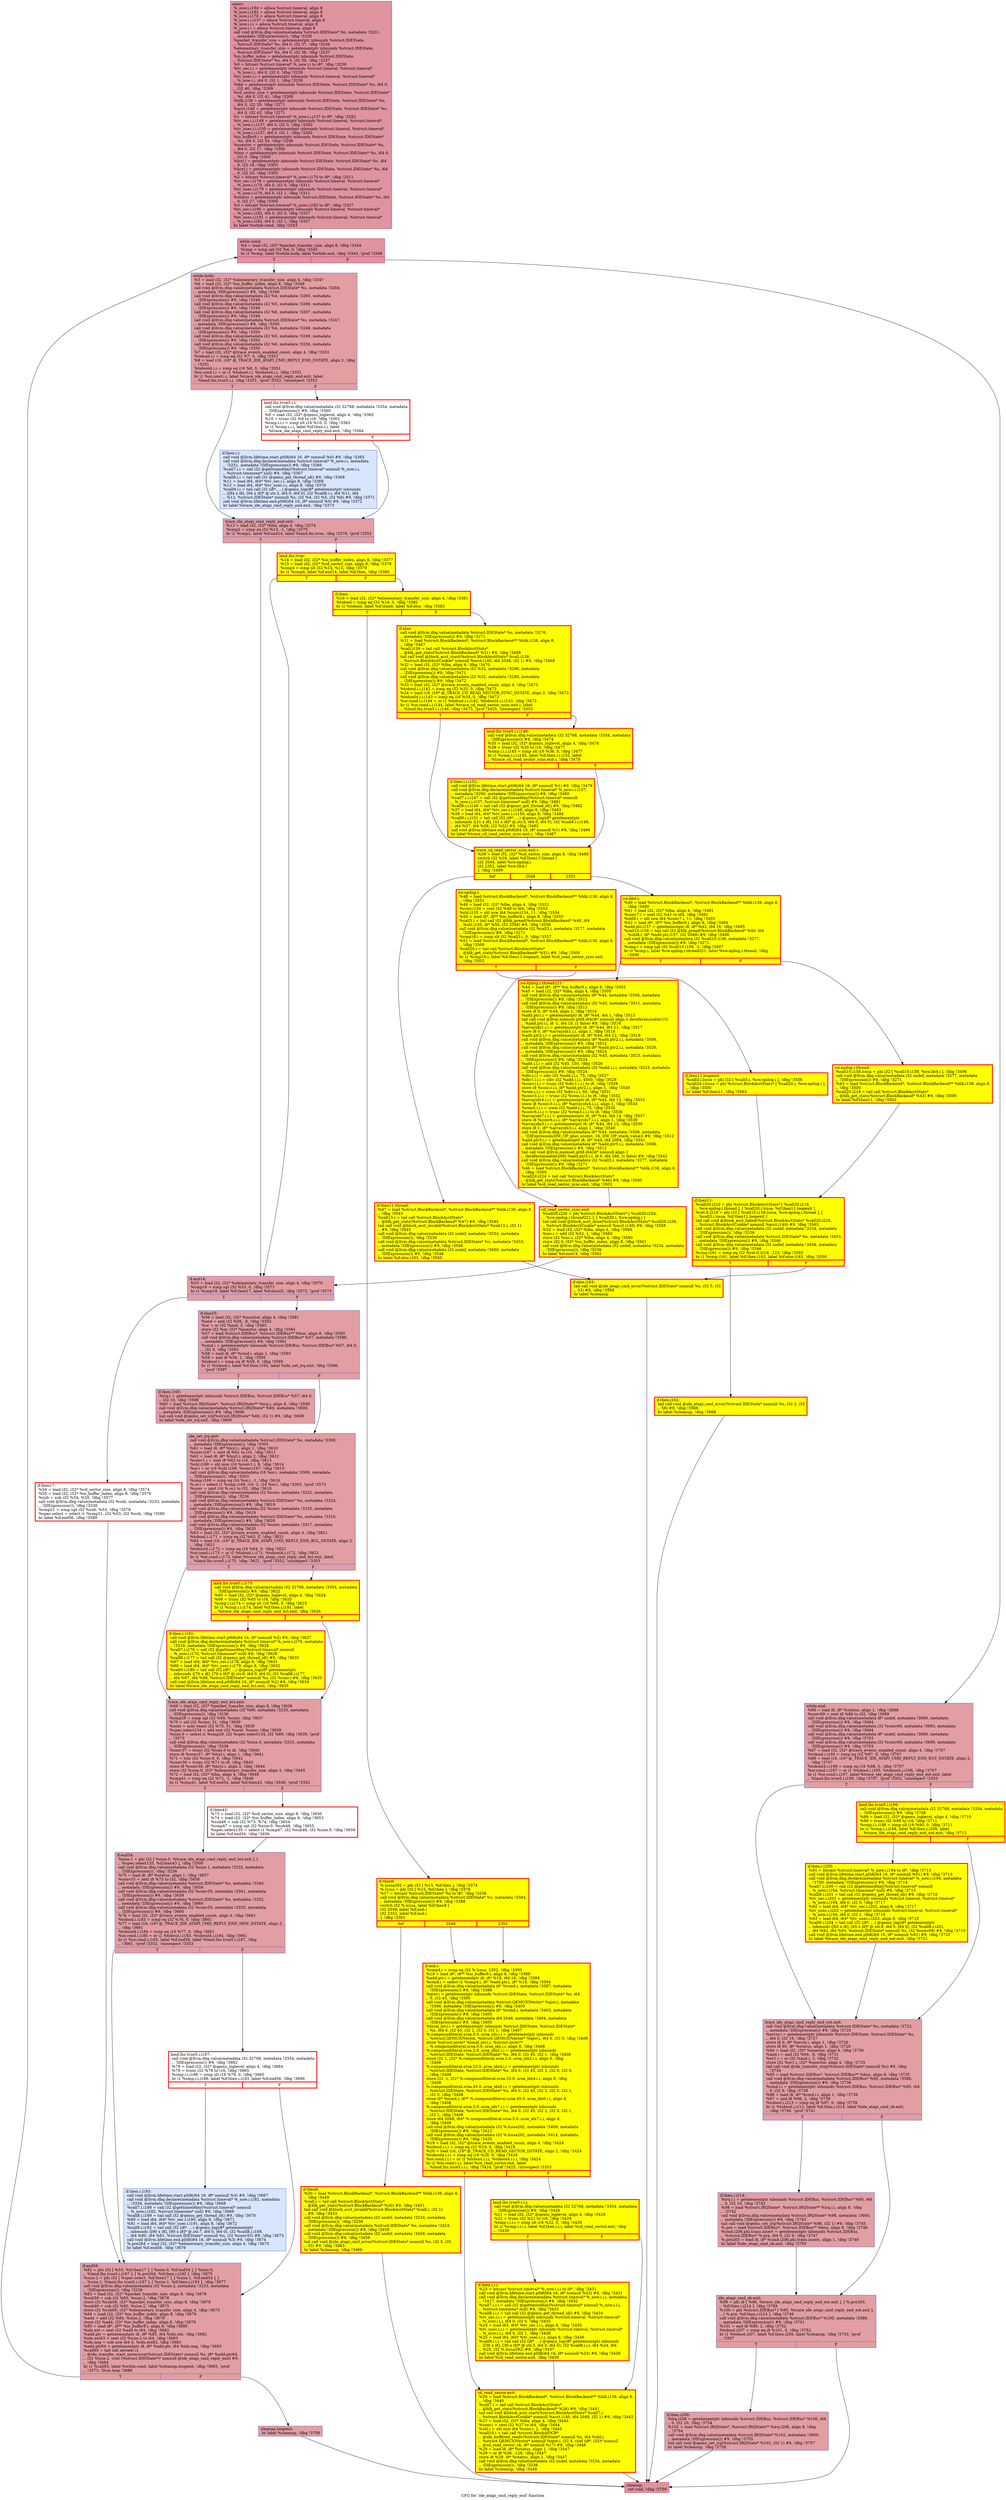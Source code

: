 digraph "CFG for 'ide_atapi_cmd_reply_end' function" {
	label="CFG for 'ide_atapi_cmd_reply_end' function";

	Node0x5591ecb95160 [shape=record,color="#b70d28ff", style=filled, fillcolor="#b70d2870",label="{entry:\l  %_now.i.i194 = alloca %struct.timeval, align 8\l  %_now.i.i182 = alloca %struct.timeval, align 8\l  %_now.i.i170 = alloca %struct.timeval, align 8\l  %_now.i.i.i137 = alloca %struct.timeval, align 8\l  %_now.i.i.i = alloca %struct.timeval, align 8\l  %_now.i.i = alloca %struct.timeval, align 8\l  call void @llvm.dbg.value(metadata %struct.IDEState* %s, metadata !3231,\l... metadata !DIExpression()), !dbg !3236\l  %packet_transfer_size = getelementptr inbounds %struct.IDEState,\l... %struct.IDEState* %s, i64 0, i32 37, !dbg !3236\l  %elementary_transfer_size = getelementptr inbounds %struct.IDEState,\l... %struct.IDEState* %s, i64 0, i32 38, !dbg !3237\l  %io_buffer_index = getelementptr inbounds %struct.IDEState,\l... %struct.IDEState* %s, i64 0, i32 39, !dbg !3237\l  %0 = bitcast %struct.timeval* %_now.i.i to i8*, !dbg !3239\l  %tv_sec.i.i = getelementptr inbounds %struct.timeval, %struct.timeval*\l... %_now.i.i, i64 0, i32 0, !dbg !3239\l  %tv_usec.i.i = getelementptr inbounds %struct.timeval, %struct.timeval*\l... %_now.i.i, i64 0, i32 1, !dbg !3239\l  %lba = getelementptr inbounds %struct.IDEState, %struct.IDEState* %s, i64 0,\l... i32 40, !dbg !3269\l  %cd_sector_size = getelementptr inbounds %struct.IDEState, %struct.IDEState*\l... %s, i64 0, i32 41, !dbg !3269\l  %blk.i138 = getelementptr inbounds %struct.IDEState, %struct.IDEState* %s,\l... i64 0, i32 29, !dbg !3271\l  %acct.i140 = getelementptr inbounds %struct.IDEState, %struct.IDEState* %s,\l... i64 0, i32 43, !dbg !3271\l  %1 = bitcast %struct.timeval* %_now.i.i.i137 to i8*, !dbg !3282\l  %tv_sec.i.i.i149 = getelementptr inbounds %struct.timeval, %struct.timeval*\l... %_now.i.i.i137, i64 0, i32 0, !dbg !3282\l  %tv_usec.i.i.i150 = getelementptr inbounds %struct.timeval, %struct.timeval*\l... %_now.i.i.i137, i64 0, i32 1, !dbg !3282\l  %io_buffer9.i = getelementptr inbounds %struct.IDEState, %struct.IDEState*\l... %s, i64 0, i32 54, !dbg !3298\l  %nsector = getelementptr inbounds %struct.IDEState, %struct.IDEState* %s,\l... i64 0, i32 17, !dbg !3300\l  %bus = getelementptr inbounds %struct.IDEState, %struct.IDEState* %s, i64 0,\l... i32 0, !dbg !3300\l  %lcyl.i = getelementptr inbounds %struct.IDEState, %struct.IDEState* %s, i64\l... 0, i32 19, !dbg !3303\l  %hcyl.i = getelementptr inbounds %struct.IDEState, %struct.IDEState* %s, i64\l... 0, i32 20, !dbg !3303\l  %2 = bitcast %struct.timeval* %_now.i.i170 to i8*, !dbg !3311\l  %tv_sec.i.i178 = getelementptr inbounds %struct.timeval, %struct.timeval*\l... %_now.i.i170, i64 0, i32 0, !dbg !3311\l  %tv_usec.i.i179 = getelementptr inbounds %struct.timeval, %struct.timeval*\l... %_now.i.i170, i64 0, i32 1, !dbg !3311\l  %status = getelementptr inbounds %struct.IDEState, %struct.IDEState* %s, i64\l... 0, i32 27, !dbg !3300\l  %3 = bitcast %struct.timeval* %_now.i.i182 to i8*, !dbg !3327\l  %tv_sec.i.i190 = getelementptr inbounds %struct.timeval, %struct.timeval*\l... %_now.i.i182, i64 0, i32 0, !dbg !3327\l  %tv_usec.i.i191 = getelementptr inbounds %struct.timeval, %struct.timeval*\l... %_now.i.i182, i64 0, i32 1, !dbg !3327\l  br label %while.cond, !dbg !3343\l}"];
	Node0x5591ecb95160 -> Node0x5591ecb97fe0;
	Node0x5591ecb97fe0 [shape=record,color="#b70d28ff", style=filled, fillcolor="#b70d2870",label="{while.cond:                                       \l  %4 = load i32, i32* %packet_transfer_size, align 8, !dbg !3344\l  %cmp = icmp sgt i32 %4, 0, !dbg !3345\l  br i1 %cmp, label %while.body, label %while.end, !dbg !3343, !prof !3346\l|{<s0>T|<s1>F}}"];
	Node0x5591ecb97fe0:s0 -> Node0x5591ecb985b0;
	Node0x5591ecb97fe0:s1 -> Node0x5591ecb98170;
	Node0x5591ecb985b0 [shape=record,color="#3d50c3ff", style=filled, fillcolor="#be242e70",label="{while.body:                                       \l  %5 = load i32, i32* %elementary_transfer_size, align 4, !dbg !3347\l  %6 = load i32, i32* %io_buffer_index, align 8, !dbg !3348\l  call void @llvm.dbg.value(metadata %struct.IDEState* %s, metadata !3264,\l... metadata !DIExpression()) #9, !dbg !3349\l  call void @llvm.dbg.value(metadata i32 %4, metadata !3265, metadata\l... !DIExpression()) #9, !dbg !3349\l  call void @llvm.dbg.value(metadata i32 %5, metadata !3266, metadata\l... !DIExpression()) #9, !dbg !3349\l  call void @llvm.dbg.value(metadata i32 %6, metadata !3267, metadata\l... !DIExpression()) #9, !dbg !3349\l  call void @llvm.dbg.value(metadata %struct.IDEState* %s, metadata !3247,\l... metadata !DIExpression()) #9, !dbg !3350\l  call void @llvm.dbg.value(metadata i32 %4, metadata !3248, metadata\l... !DIExpression()) #9, !dbg !3350\l  call void @llvm.dbg.value(metadata i32 %5, metadata !3249, metadata\l... !DIExpression()) #9, !dbg !3350\l  call void @llvm.dbg.value(metadata i32 %6, metadata !3250, metadata\l... !DIExpression()) #9, !dbg !3350\l  %7 = load i32, i32* @trace_events_enabled_count, align 4, !dbg !3351\l  %tobool.i.i = icmp eq i32 %7, 0, !dbg !3351\l  %8 = load i16, i16* @_TRACE_IDE_ATAPI_CMD_REPLY_END_DSTATE, align 2, !dbg\l... !3351\l  %tobool4.i.i = icmp eq i16 %8, 0, !dbg !3351\l  %or.cond.i.i = or i1 %tobool.i.i, %tobool4.i.i, !dbg !3351\l  br i1 %or.cond.i.i, label %trace_ide_atapi_cmd_reply_end.exit, label\l... %land.lhs.true5.i.i, !dbg !3351, !prof !3352, !misexpect !3353\l|{<s0>T|<s1>F}}"];
	Node0x5591ecb985b0:s0 -> Node0x5591eccf64c0;
	Node0x5591ecb985b0:s1 -> Node0x5591ecc026d0;
	Node0x5591ecc026d0 [shape=record,penwidth=3.0, color="red",label="{land.lhs.true5.i.i:                               \l  call void @llvm.dbg.value(metadata i32 32768, metadata !3354, metadata\l... !DIExpression()) #9, !dbg !3360\l  %9 = load i32, i32* @qemu_loglevel, align 4, !dbg !3362\l  %10 = trunc i32 %9 to i16, !dbg !3363\l  %cmp.i.i.i = icmp slt i16 %10, 0, !dbg !3363\l  br i1 %cmp.i.i.i, label %if.then.i.i, label\l... %trace_ide_atapi_cmd_reply_end.exit, !dbg !3364\l|{<s0>T|<s1>F}}"];
	Node0x5591ecc026d0:s0 -> Node0x5591ec9ec360;
	Node0x5591ecc026d0:s1 -> Node0x5591eccf64c0;
	Node0x5591ec9ec360 [shape=record,color="#3d50c3ff", style=filled, fillcolor="#a7c5fe70",label="{if.then.i.i:                                      \l  call void @llvm.lifetime.start.p0i8(i64 16, i8* nonnull %0) #9, !dbg !3365\l  call void @llvm.dbg.declare(metadata %struct.timeval* %_now.i.i, metadata\l... !3251, metadata !DIExpression()) #9, !dbg !3366\l  %call7.i.i = call i32 @gettimeofday(%struct.timeval* nonnull %_now.i.i,\l... %struct.timezone* null) #9, !dbg !3367\l  %call8.i.i = tail call i32 @qemu_get_thread_id() #9, !dbg !3368\l  %11 = load i64, i64* %tv_sec.i.i, align 8, !dbg !3369\l  %12 = load i64, i64* %tv_usec.i.i, align 8, !dbg !3370\l  %call9.i.i = tail call i32 (i8*, ...) @qemu_log(i8* getelementptr inbounds\l... ([94 x i8], [94 x i8]* @.str.2, i64 0, i64 0), i32 %call8.i.i, i64 %11, i64\l... %12, %struct.IDEState* nonnull %s, i32 %4, i32 %5, i32 %6) #9, !dbg !3371\l  call void @llvm.lifetime.end.p0i8(i64 16, i8* nonnull %0) #9, !dbg !3372\l  br label %trace_ide_atapi_cmd_reply_end.exit, !dbg !3373\l}"];
	Node0x5591ec9ec360 -> Node0x5591eccf64c0;
	Node0x5591eccf64c0 [shape=record,color="#3d50c3ff", style=filled, fillcolor="#be242e70",label="{trace_ide_atapi_cmd_reply_end.exit:               \l  %13 = load i32, i32* %lba, align 4, !dbg !3374\l  %cmp2 = icmp eq i32 %13, -1, !dbg !3375\l  br i1 %cmp2, label %if.end14, label %land.lhs.true, !dbg !3376, !prof !3352\l|{<s0>T|<s1>F}}"];
	Node0x5591eccf64c0:s0 -> Node0x5591ecb99710;
	Node0x5591eccf64c0:s1 -> Node0x5591ecb99760;
	Node0x5591ecb99760 [shape=record,penwidth=3.0, style="filled", color="red", fillcolor="yellow",label="{land.lhs.true:                                    \l  %14 = load i32, i32* %io_buffer_index, align 8, !dbg !3377\l  %15 = load i32, i32* %cd_sector_size, align 8, !dbg !3378\l  %cmp4 = icmp slt i32 %14, %15, !dbg !3379\l  br i1 %cmp4, label %if.end14, label %if.then, !dbg !3380\l|{<s0>T|<s1>F}}"];
	Node0x5591ecb99760:s0 -> Node0x5591ecb99710;
	Node0x5591ecb99760:s1 -> Node0x5591ec9eb1d0;
	Node0x5591ec9eb1d0 [shape=record,penwidth=3.0, style="filled", color="red", fillcolor="yellow",label="{if.then:                                          \l  %16 = load i32, i32* %elementary_transfer_size, align 4, !dbg !3381\l  %tobool = icmp eq i32 %16, 0, !dbg !3382\l  br i1 %tobool, label %if.then6, label %if.else, !dbg !3383\l|{<s0>T|<s1>F}}"];
	Node0x5591ec9eb1d0:s0 -> Node0x5591ecb9a110;
	Node0x5591ec9eb1d0:s1 -> Node0x5591ecb9a1d0;
	Node0x5591ecb9a110 [shape=record,penwidth=3.0, style="filled", color="red", fillcolor="yellow",label="{if.then6:                                         \l  %.lcssa292 = phi i32 [ %13, %if.then ], !dbg !3374\l  %.lcssa = phi i32 [ %15, %if.then ], !dbg !3378\l  %17 = bitcast %struct.IDEState* %s to i8*, !dbg !3236\l  call void @llvm.dbg.value(metadata %struct.IDEState* %s, metadata !3384,\l... metadata !DIExpression()) #9, !dbg !3388\l  switch i32 %.lcssa, label %if.then8 [\l    i32 2048, label %if.end.i\l    i32 2352, label %if.end.i\l  ], !dbg !3391\l|{<s0>def|<s1>2048|<s2>2352}}"];
	Node0x5591ecb9a110:s0 -> Node0x5591eca54730;
	Node0x5591ecb9a110:s1 -> Node0x5591ecbf5ea0;
	Node0x5591ecb9a110:s2 -> Node0x5591ecbf5ea0;
	Node0x5591ecbf5ea0 [shape=record,penwidth=3.0, style="filled", color="red", fillcolor="yellow",label="{if.end.i:                                         \l  %cmp4.i = icmp eq i32 %.lcssa, 2352, !dbg !3393\l  %18 = load i8*, i8** %io_buffer9.i, align 8, !dbg !3388\l  %add.ptr.i = getelementptr i8, i8* %18, i64 16, !dbg !3394\l  %cond.i = select i1 %cmp4.i, i8* %add.ptr.i, i8* %18, !dbg !3394\l  call void @llvm.dbg.value(metadata i8* %cond.i, metadata !3387, metadata\l... !DIExpression()) #9, !dbg !3388\l  %qiov.i = getelementptr inbounds %struct.IDEState, %struct.IDEState* %s, i64\l... 0, i32 45, !dbg !3395\l  call void @llvm.dbg.value(metadata %struct.QEMUIOVector* %qiov.i, metadata\l... !3396, metadata !DIExpression()) #9, !dbg !3405\l  call void @llvm.dbg.value(metadata i8* %cond.i, metadata !3403, metadata\l... !DIExpression()) #9, !dbg !3405\l  call void @llvm.dbg.value(metadata i64 2048, metadata !3404, metadata\l... !DIExpression()) #9, !dbg !3405\l  %local_iov.i.i = getelementptr inbounds %struct.IDEState, %struct.IDEState*\l... %s, i64 0, i32 45, i32 2, i32 0, i32 1, !dbg !3407\l  %.compoundliteral.sroa.0.0..sroa_idx.i.i = getelementptr inbounds\l... %struct.QEMUIOVector, %struct.QEMUIOVector* %qiov.i, i64 0, i32 0, !dbg !3408\l  store %struct.iovec* %local_iov.i.i, %struct.iovec**\l... %.compoundliteral.sroa.0.0..sroa_idx.i.i, align 8, !dbg !3408\l  %.compoundliteral.sroa.2.0..sroa_idx2.i.i = getelementptr inbounds\l... %struct.IDEState, %struct.IDEState* %s, i64 0, i32 45, i32 1, !dbg !3408\l  store i32 1, i32* %.compoundliteral.sroa.2.0..sroa_idx2.i.i, align 8, !dbg\l... !3408\l  %.compoundliteral.sroa.33.0..sroa_idx4.i.i = getelementptr inbounds\l... %struct.IDEState, %struct.IDEState* %s, i64 0, i32 45, i32 2, i32 0, i32 0,\l... !dbg !3408\l  store i32 -1, i32* %.compoundliteral.sroa.33.0..sroa_idx4.i.i, align 8, !dbg\l... !3408\l  %.compoundliteral.sroa.45.0..sroa_idx6.i.i = getelementptr inbounds\l... %struct.IDEState, %struct.IDEState* %s, i64 0, i32 45, i32 2, i32 0, i32 1,\l... i32 0, !dbg !3408\l  store i8* %cond.i, i8** %.compoundliteral.sroa.45.0..sroa_idx6.i.i, align 8,\l... !dbg !3408\l  %.compoundliteral.sroa.5.0..sroa_idx7.i.i = getelementptr inbounds\l... %struct.IDEState, %struct.IDEState* %s, i64 0, i32 45, i32 2, i32 0, i32 1,\l... i32 1, !dbg !3408\l  store i64 2048, i64* %.compoundliteral.sroa.5.0..sroa_idx7.i.i, align 8,\l... !dbg !3408\l  call void @llvm.dbg.value(metadata i32 %.lcssa292, metadata !3409, metadata\l... !DIExpression()) #9, !dbg !3412\l  call void @llvm.dbg.value(metadata i32 %.lcssa292, metadata !3414, metadata\l... !DIExpression()) #9, !dbg !3420\l  %19 = load i32, i32* @trace_events_enabled_count, align 4, !dbg !3424\l  %tobool.i.i.i = icmp eq i32 %19, 0, !dbg !3424\l  %20 = load i16, i16* @_TRACE_CD_READ_SECTOR_DSTATE, align 2, !dbg !3424\l  %tobool4.i.i.i = icmp eq i16 %20, 0, !dbg !3424\l  %or.cond.i.i.i = or i1 %tobool.i.i.i, %tobool4.i.i.i, !dbg !3424\l  br i1 %or.cond.i.i.i, label %cd_read_sector.exit, label\l... %land.lhs.true5.i.i.i, !dbg !3424, !prof !3425, !misexpect !3353\l|{<s0>T|<s1>F}}"];
	Node0x5591ecbf5ea0:s0 -> Node0x5591ecc95900;
	Node0x5591ecbf5ea0:s1 -> Node0x5591ecd1e090;
	Node0x5591ecd1e090 [shape=record,penwidth=3.0, style="filled", color="red", fillcolor="yellow",label="{land.lhs.true5.i.i.i:                             \l  call void @llvm.dbg.value(metadata i32 32768, metadata !3354, metadata\l... !DIExpression()) #9, !dbg !3426\l  %21 = load i32, i32* @qemu_loglevel, align 4, !dbg !3428\l  %22 = trunc i32 %21 to i16, !dbg !3429\l  %cmp.i.i.i.i = icmp slt i16 %22, 0, !dbg !3429\l  br i1 %cmp.i.i.i.i, label %if.then.i.i.i, label %cd_read_sector.exit, !dbg\l... !3430\l|{<s0>T|<s1>F}}"];
	Node0x5591ecd1e090:s0 -> Node0x5591ecd16fb0;
	Node0x5591ecd1e090:s1 -> Node0x5591ecc95900;
	Node0x5591ecd16fb0 [shape=record,penwidth=3.0, style="filled", color="red", fillcolor="yellow",label="{if.then.i.i.i:                                    \l  %23 = bitcast %struct.timeval* %_now.i.i.i to i8*, !dbg !3431\l  call void @llvm.lifetime.start.p0i8(i64 16, i8* nonnull %23) #9, !dbg !3431\l  call void @llvm.dbg.declare(metadata %struct.timeval* %_now.i.i.i, metadata\l... !3417, metadata !DIExpression()) #9, !dbg !3432\l  %call7.i.i.i = call i32 @gettimeofday(%struct.timeval* nonnull %_now.i.i.i,\l... %struct.timezone* null) #9, !dbg !3433\l  %call8.i.i.i = tail call i32 @qemu_get_thread_id() #9, !dbg !3434\l  %tv_sec.i.i.i = getelementptr inbounds %struct.timeval, %struct.timeval*\l... %_now.i.i.i, i64 0, i32 0, !dbg !3435\l  %24 = load i64, i64* %tv_sec.i.i.i, align 8, !dbg !3435\l  %tv_usec.i.i.i = getelementptr inbounds %struct.timeval, %struct.timeval*\l... %_now.i.i.i, i64 0, i32 1, !dbg !3436\l  %25 = load i64, i64* %tv_usec.i.i.i, align 8, !dbg !3436\l  %call9.i.i.i = tail call i32 (i8*, ...) @qemu_log(i8* getelementptr inbounds\l... ([36 x i8], [36 x i8]* @.str.3, i64 0, i64 0), i32 %call8.i.i.i, i64 %24, i64\l... %25, i32 %.lcssa292) #9, !dbg !3437\l  call void @llvm.lifetime.end.p0i8(i64 16, i8* nonnull %23) #9, !dbg !3438\l  br label %cd_read_sector.exit, !dbg !3439\l}"];
	Node0x5591ecd16fb0 -> Node0x5591ecc95900;
	Node0x5591ecc95900 [shape=record,penwidth=3.0, style="filled", color="red", fillcolor="yellow",label="{cd_read_sector.exit:                              \l  %26 = load %struct.BlockBackend*, %struct.BlockBackend** %blk.i138, align 8,\l... !dbg !3440\l  %call7.i = tail call %struct.BlockAcctStats*\l... @blk_get_stats(%struct.BlockBackend* %26) #9, !dbg !3441\l  tail call void @block_acct_start(%struct.BlockAcctStats* %call7.i,\l... %struct.BlockAcctCookie* nonnull %acct.i140, i64 2048, i32 1) #9, !dbg !3442\l  %27 = load i32, i32* %lba, align 4, !dbg !3443\l  %conv.i = sext i32 %27 to i64, !dbg !3444\l  %shl.i = shl nsw i64 %conv.i, 2, !dbg !3445\l  %call10.i = tail call %struct.BlockAIOCB*\l... @ide_buffered_readv(%struct.IDEState* nonnull %s, i64 %shl.i,\l... %struct.QEMUIOVector* nonnull %qiov.i, i32 4, void (i8*, i32)* nonnull\l... @cd_read_sector_cb, i8* nonnull %17) #9, !dbg !3446\l  %28 = load i8, i8* %status, align 1, !dbg !3447\l  %29 = or i8 %28, -128, !dbg !3447\l  store i8 %29, i8* %status, align 1, !dbg !3447\l  call void @llvm.dbg.value(metadata i32 undef, metadata !3234, metadata\l... !DIExpression()), !dbg !3236\l  br label %cleanup, !dbg !3448\l}"];
	Node0x5591ecc95900 -> Node0x5591ecb9aa00;
	Node0x5591eca54730 [shape=record,penwidth=3.0, style="filled", color="red", fillcolor="yellow",label="{if.then8:                                         \l  %30 = load %struct.BlockBackend*, %struct.BlockBackend** %blk.i138, align 8,\l... !dbg !3449\l  %call.i = tail call %struct.BlockAcctStats*\l... @blk_get_stats(%struct.BlockBackend* %30) #9, !dbg !3451\l  tail call void @block_acct_invalid(%struct.BlockAcctStats* %call.i, i32 1)\l... #9, !dbg !3452\l  call void @llvm.dbg.value(metadata i32 undef, metadata !3234, metadata\l... !DIExpression()), !dbg !3236\l  call void @llvm.dbg.value(metadata %struct.IDEState* %s, metadata !3453,\l... metadata !DIExpression()) #9, !dbg !3459\l  call void @llvm.dbg.value(metadata i32 undef, metadata !3458, metadata\l... !DIExpression()) #9, !dbg !3459\l  tail call void @ide_atapi_cmd_error(%struct.IDEState* nonnull %s, i32 5, i32\l... 33) #9, !dbg !3463\l  br label %cleanup, !dbg !3466\l}"];
	Node0x5591eca54730 -> Node0x5591ecb9aa00;
	Node0x5591ecb9a1d0 [shape=record,penwidth=3.0, style="filled", color="red", fillcolor="yellow",label="{if.else:                                          \l  call void @llvm.dbg.value(metadata %struct.IDEState* %s, metadata !3276,\l... metadata !DIExpression()) #9, !dbg !3271\l  %31 = load %struct.BlockBackend*, %struct.BlockBackend** %blk.i138, align 8,\l... !dbg !3467\l  %call.i139 = tail call %struct.BlockAcctStats*\l... @blk_get_stats(%struct.BlockBackend* %31) #9, !dbg !3468\l  tail call void @block_acct_start(%struct.BlockAcctStats* %call.i139,\l... %struct.BlockAcctCookie* nonnull %acct.i140, i64 2048, i32 1) #9, !dbg !3469\l  %32 = load i32, i32* %lba, align 4, !dbg !3470\l  call void @llvm.dbg.value(metadata i32 %32, metadata !3296, metadata\l... !DIExpression()) #9, !dbg !3471\l  call void @llvm.dbg.value(metadata i32 %32, metadata !3289, metadata\l... !DIExpression()) #9, !dbg !3472\l  %33 = load i32, i32* @trace_events_enabled_count, align 4, !dbg !3473\l  %tobool.i.i.i142 = icmp eq i32 %33, 0, !dbg !3473\l  %34 = load i16, i16* @_TRACE_CD_READ_SECTOR_SYNC_DSTATE, align 2, !dbg !3473\l  %tobool4.i.i.i143 = icmp eq i16 %34, 0, !dbg !3473\l  %or.cond.i.i.i144 = or i1 %tobool.i.i.i142, %tobool4.i.i.i143, !dbg !3473\l  br i1 %or.cond.i.i.i144, label %trace_cd_read_sector_sync.exit.i, label\l... %land.lhs.true5.i.i.i146, !dbg !3473, !prof !3425, !misexpect !3353\l|{<s0>T|<s1>F}}"];
	Node0x5591ecb9a1d0:s0 -> Node0x5591ecc066c0;
	Node0x5591ecb9a1d0:s1 -> Node0x5591ecba8930;
	Node0x5591ecba8930 [shape=record,penwidth=3.0, style="filled", color="red", fillcolor="yellow",label="{land.lhs.true5.i.i.i146:                          \l  call void @llvm.dbg.value(metadata i32 32768, metadata !3354, metadata\l... !DIExpression()) #9, !dbg !3474\l  %35 = load i32, i32* @qemu_loglevel, align 4, !dbg !3476\l  %36 = trunc i32 %35 to i16, !dbg !3477\l  %cmp.i.i.i.i145 = icmp slt i16 %36, 0, !dbg !3477\l  br i1 %cmp.i.i.i.i145, label %if.then.i.i.i152, label\l... %trace_cd_read_sector_sync.exit.i, !dbg !3478\l|{<s0>T|<s1>F}}"];
	Node0x5591ecba8930:s0 -> Node0x5591ecd072d0;
	Node0x5591ecba8930:s1 -> Node0x5591ecc066c0;
	Node0x5591ecd072d0 [shape=record,penwidth=3.0, style="filled", color="red", fillcolor="yellow",label="{if.then.i.i.i152:                                 \l  call void @llvm.lifetime.start.p0i8(i64 16, i8* nonnull %1) #9, !dbg !3479\l  call void @llvm.dbg.declare(metadata %struct.timeval* %_now.i.i.i137,\l... metadata !3290, metadata !DIExpression()) #9, !dbg !3480\l  %call7.i.i.i147 = call i32 @gettimeofday(%struct.timeval* nonnull\l... %_now.i.i.i137, %struct.timezone* null) #9, !dbg !3481\l  %call8.i.i.i148 = tail call i32 @qemu_get_thread_id() #9, !dbg !3482\l  %37 = load i64, i64* %tv_sec.i.i.i149, align 8, !dbg !3483\l  %38 = load i64, i64* %tv_usec.i.i.i150, align 8, !dbg !3484\l  %call9.i.i.i151 = tail call i32 (i8*, ...) @qemu_log(i8* getelementptr\l... inbounds ([41 x i8], [41 x i8]* @.str.5, i64 0, i64 0), i32 %call8.i.i.i148,\l... i64 %37, i64 %38, i32 %32) #9, !dbg !3485\l  call void @llvm.lifetime.end.p0i8(i64 16, i8* nonnull %1) #9, !dbg !3486\l  br label %trace_cd_read_sector_sync.exit.i, !dbg !3487\l}"];
	Node0x5591ecd072d0 -> Node0x5591ecc066c0;
	Node0x5591ecc066c0 [shape=record,penwidth=3.0, style="filled", color="red", fillcolor="yellow",label="{trace_cd_read_sector_sync.exit.i:                 \l  %39 = load i32, i32* %cd_sector_size, align 8, !dbg !3488\l  switch i32 %39, label %if.then11.thread [\l    i32 2048, label %sw.epilog.i\l    i32 2352, label %sw.bb4.i\l  ], !dbg !3489\l|{<s0>def|<s1>2048|<s2>2352}}"];
	Node0x5591ecc066c0:s0 -> Node0x5591eccc2300;
	Node0x5591ecc066c0:s1 -> Node0x5591ecc34d20;
	Node0x5591ecc066c0:s2 -> Node0x5591ecc01600;
	Node0x5591ecc01600 [shape=record,penwidth=3.0, style="filled", color="red", fillcolor="yellow",label="{sw.bb4.i:                                         \l  %40 = load %struct.BlockBackend*, %struct.BlockBackend** %blk.i138, align 8,\l... !dbg !3490\l  %41 = load i32, i32* %lba, align 4, !dbg !3491\l  %conv7.i = sext i32 %41 to i64, !dbg !3492\l  %shl8.i = shl nsw i64 %conv7.i, 11, !dbg !3493\l  %42 = load i8*, i8** %io_buffer9.i, align 8, !dbg !3494\l  %add.ptr.i157 = getelementptr i8, i8* %42, i64 16, !dbg !3495\l  %call10.i158 = tail call i32 @blk_pread(%struct.BlockBackend* %40, i64\l... %shl8.i, i8* %add.ptr.i157, i32 2048) #9, !dbg !3496\l  call void @llvm.dbg.value(metadata i32 %call10.i158, metadata !3277,\l... metadata !DIExpression()) #9, !dbg !3271\l  %cmp.i = icmp sgt i32 %call10.i158, -1, !dbg !3497\l  br i1 %cmp.i, label %sw.epilog.i.thread221, label %sw.epilog.i.thread, !dbg\l... !3499\l|{<s0>T|<s1>F}}"];
	Node0x5591ecc01600:s0 -> Node0x5591ecc881f0;
	Node0x5591ecc01600:s1 -> Node0x5591ecc80dd0;
	Node0x5591ecc80dd0 [shape=record,penwidth=3.0, style="filled", color="red", fillcolor="yellow",label="{sw.epilog.i.thread:                               \l  %call10.i158.lcssa = phi i32 [ %call10.i158, %sw.bb4.i ], !dbg !3496\l  call void @llvm.dbg.value(metadata i32 undef, metadata !3277, metadata\l... !DIExpression()) #9, !dbg !3271\l  %43 = load %struct.BlockBackend*, %struct.BlockBackend** %blk.i138, align 8,\l... !dbg !3500\l  %call20.i218 = tail call %struct.BlockAcctStats*\l... @blk_get_stats(%struct.BlockBackend* %43) #9, !dbg !3500\l  br label %if.then11, !dbg !3502\l}"];
	Node0x5591ecc80dd0 -> Node0x5591eca544e0;
	Node0x5591ecc881f0 [shape=record,penwidth=3.0, style="filled", color="red", fillcolor="yellow",label="{sw.epilog.i.thread221:                            \l  %44 = load i8*, i8** %io_buffer9.i, align 8, !dbg !3503\l  %45 = load i32, i32* %lba, align 4, !dbg !3505\l  call void @llvm.dbg.value(metadata i8* %44, metadata !3506, metadata\l... !DIExpression()) #9, !dbg !3512\l  call void @llvm.dbg.value(metadata i32 %45, metadata !3511, metadata\l... !DIExpression()) #9, !dbg !3512\l  store i8 0, i8* %44, align 1, !dbg !3514\l  %add.ptr.i.i = getelementptr i8, i8* %44, i64 1, !dbg !3515\l  tail call void @llvm.memset.p0i8.i64(i8* nonnull align 1 dereferenceable(10)\l... %add.ptr.i.i, i8 -1, i64 10, i1 false) #9, !dbg !3516\l  %arrayidx1.i.i = getelementptr i8, i8* %44, i64 11, !dbg !3517\l  store i8 0, i8* %arrayidx1.i.i, align 1, !dbg !3518\l  %add.ptr2.i.i = getelementptr i8, i8* %44, i64 12, !dbg !3519\l  call void @llvm.dbg.value(metadata i8* %add.ptr2.i.i, metadata !3506,\l... metadata !DIExpression()) #9, !dbg !3512\l  call void @llvm.dbg.value(metadata i8* %add.ptr2.i.i, metadata !3520,\l... metadata !DIExpression()) #9, !dbg !3524\l  call void @llvm.dbg.value(metadata i32 %45, metadata !3523, metadata\l... !DIExpression()) #9, !dbg !3524\l  %add.i.i.i = add i32 %45, 150, !dbg !3526\l  call void @llvm.dbg.value(metadata i32 %add.i.i.i, metadata !3523, metadata\l... !DIExpression()) #9, !dbg !3524\l  %div.i.i.i = sdiv i32 %add.i.i.i, 75, !dbg !3527\l  %div1.i.i.i = sdiv i32 %add.i.i.i, 4500, !dbg !3528\l  %conv.i.i.i = trunc i32 %div1.i.i.i to i8, !dbg !3529\l  store i8 %conv.i.i.i, i8* %add.ptr2.i.i, align 1, !dbg !3530\l  %rem.i.i.i = srem i32 %div.i.i.i, 60, !dbg !3531\l  %conv3.i.i.i = trunc i32 %rem.i.i.i to i8, !dbg !3532\l  %arrayidx4.i.i.i = getelementptr i8, i8* %44, i64 13, !dbg !3533\l  store i8 %conv3.i.i.i, i8* %arrayidx4.i.i.i, align 1, !dbg !3534\l  %rem5.i.i.i = srem i32 %add.i.i.i, 75, !dbg !3535\l  %conv6.i.i.i = trunc i32 %rem5.i.i.i to i8, !dbg !3536\l  %arrayidx7.i.i.i = getelementptr i8, i8* %44, i64 14, !dbg !3537\l  store i8 %conv6.i.i.i, i8* %arrayidx7.i.i.i, align 1, !dbg !3538\l  %arrayidx3.i.i = getelementptr i8, i8* %44, i64 15, !dbg !3539\l  store i8 1, i8* %arrayidx3.i.i, align 1, !dbg !3540\l  call void @llvm.dbg.value(metadata i8* %44, metadata !3506, metadata\l... !DIExpression(DW_OP_plus_uconst, 16, DW_OP_stack_value)) #9, !dbg !3512\l  %add.ptr5.i.i = getelementptr i8, i8* %44, i64 2064, !dbg !3541\l  call void @llvm.dbg.value(metadata i8* %add.ptr5.i.i, metadata !3506,\l... metadata !DIExpression()) #9, !dbg !3512\l  tail call void @llvm.memset.p0i8.i64(i8* nonnull align 1\l... dereferenceable(288) %add.ptr5.i.i, i8 0, i64 288, i1 false) #9, !dbg !3542\l  call void @llvm.dbg.value(metadata i32 %call3.i, metadata !3277, metadata\l... !DIExpression()) #9, !dbg !3271\l  %46 = load %struct.BlockBackend*, %struct.BlockBackend** %blk.i138, align 8,\l... !dbg !3500\l  %call20.i224 = tail call %struct.BlockAcctStats*\l... @blk_get_stats(%struct.BlockBackend* %46) #9, !dbg !3500\l  br label %cd_read_sector_sync.exit, !dbg !3502\l}"];
	Node0x5591ecc881f0 -> Node0x5591ecd10dc0;
	Node0x5591eccc2300 [shape=record,penwidth=3.0, style="filled", color="red", fillcolor="yellow",label="{if.then11.thread:                                 \l  %47 = load %struct.BlockBackend*, %struct.BlockBackend** %blk.i138, align 8,\l... !dbg !3543\l  %call15.i = tail call %struct.BlockAcctStats*\l... @blk_get_stats(%struct.BlockBackend* %47) #9, !dbg !3544\l  tail call void @block_acct_invalid(%struct.BlockAcctStats* %call15.i, i32 1)\l... #9, !dbg !3545\l  call void @llvm.dbg.value(metadata i32 undef, metadata !3234, metadata\l... !DIExpression()), !dbg !3236\l  call void @llvm.dbg.value(metadata %struct.IDEState* %s, metadata !3453,\l... metadata !DIExpression()) #9, !dbg !3546\l  call void @llvm.dbg.value(metadata i32 undef, metadata !3458, metadata\l... !DIExpression()) #9, !dbg !3546\l  br label %if.else.i163, !dbg !3550\l}"];
	Node0x5591eccc2300 -> Node0x5591ecc28eb0;
	Node0x5591ecc34d20 [shape=record,penwidth=3.0, style="filled", color="red", fillcolor="yellow",label="{sw.epilog.i:                                      \l  %48 = load %struct.BlockBackend*, %struct.BlockBackend** %blk.i138, align 8,\l... !dbg !3551\l  %49 = load i32, i32* %lba, align 4, !dbg !3552\l  %conv.i154 = sext i32 %49 to i64, !dbg !3553\l  %shl.i155 = shl nsw i64 %conv.i154, 11, !dbg !3554\l  %50 = load i8*, i8** %io_buffer9.i, align 8, !dbg !3555\l  %call3.i = tail call i32 @blk_pread(%struct.BlockBackend* %48, i64\l... %shl.i155, i8* %50, i32 2048) #9, !dbg !3556\l  call void @llvm.dbg.value(metadata i32 %call3.i, metadata !3277, metadata\l... !DIExpression()) #9, !dbg !3271\l  %cmp16.i = icmp slt i32 %call3.i, 0, !dbg !3557\l  %51 = load %struct.BlockBackend*, %struct.BlockBackend** %blk.i138, align 8,\l... !dbg !3500\l  %call20.i = tail call %struct.BlockAcctStats*\l... @blk_get_stats(%struct.BlockBackend* %51) #9, !dbg !3500\l  br i1 %cmp16.i, label %if.then11.loopexit, label %cd_read_sector_sync.exit,\l... !dbg !3502\l|{<s0>T|<s1>F}}"];
	Node0x5591ecc34d20:s0 -> Node0x5591ecbe5a70;
	Node0x5591ecc34d20:s1 -> Node0x5591ecd10dc0;
	Node0x5591ecd10dc0 [shape=record,penwidth=3.0, style="filled", color="red", fillcolor="yellow",label="{cd_read_sector_sync.exit:                         \l  %call20.i226 = phi %struct.BlockAcctStats* [ %call20.i224,\l... %sw.epilog.i.thread221 ], [ %call20.i, %sw.epilog.i ]\l  tail call void @block_acct_done(%struct.BlockAcctStats* %call20.i226,\l... %struct.BlockAcctCookie* nonnull %acct.i140) #9, !dbg !3558\l  %52 = load i32, i32* %lba, align 4, !dbg !3560\l  %inc.i = add i32 %52, 1, !dbg !3560\l  store i32 %inc.i, i32* %lba, align 4, !dbg !3560\l  store i32 0, i32* %io_buffer_index, align 8, !dbg !3561\l  call void @llvm.dbg.value(metadata i32 undef, metadata !3234, metadata\l... !DIExpression()), !dbg !3236\l  br label %if.end14, !dbg !3562\l}"];
	Node0x5591ecd10dc0 -> Node0x5591ecb99710;
	Node0x5591ecbe5a70 [shape=record,penwidth=3.0, style="filled", color="red", fillcolor="yellow",label="{if.then11.loopexit:                               \l  %call3.i.lcssa = phi i32 [ %call3.i, %sw.epilog.i ], !dbg !3556\l  %call20.i.lcssa = phi %struct.BlockAcctStats* [ %call20.i, %sw.epilog.i ],\l... !dbg !3500\l  br label %if.then11, !dbg !3563\l}"];
	Node0x5591ecbe5a70 -> Node0x5591eca544e0;
	Node0x5591eca544e0 [shape=record,penwidth=3.0, style="filled", color="red", fillcolor="yellow",label="{if.then11:                                        \l  %call20.i220 = phi %struct.BlockAcctStats* [ %call20.i218,\l... %sw.epilog.i.thread ], [ %call20.i.lcssa, %if.then11.loopexit ]\l  %ret.0.i219 = phi i32 [ %call10.i158.lcssa, %sw.epilog.i.thread ], [\l... %call3.i.lcssa, %if.then11.loopexit ]\l  tail call void @block_acct_failed(%struct.BlockAcctStats* %call20.i220,\l... %struct.BlockAcctCookie* nonnull %acct.i140) #9, !dbg !3563\l  call void @llvm.dbg.value(metadata i32 undef, metadata !3234, metadata\l... !DIExpression()), !dbg !3236\l  call void @llvm.dbg.value(metadata %struct.IDEState* %s, metadata !3453,\l... metadata !DIExpression()) #9, !dbg !3546\l  call void @llvm.dbg.value(metadata i32 undef, metadata !3458, metadata\l... !DIExpression()) #9, !dbg !3546\l  %cmp.i161 = icmp eq i32 %ret.0.i219, -123, !dbg !3565\l  br i1 %cmp.i161, label %if.then.i162, label %if.else.i163, !dbg !3550\l|{<s0>T|<s1>F}}"];
	Node0x5591eca544e0:s0 -> Node0x5591ecbde970;
	Node0x5591eca544e0:s1 -> Node0x5591ecc28eb0;
	Node0x5591ecbde970 [shape=record,penwidth=3.0, style="filled", color="red", fillcolor="yellow",label="{if.then.i162:                                     \l  tail call void @ide_atapi_cmd_error(%struct.IDEState* nonnull %s, i32 2, i32\l... 58) #9, !dbg !3566\l  br label %cleanup, !dbg !3568\l}"];
	Node0x5591ecbde970 -> Node0x5591ecb9aa00;
	Node0x5591ecc28eb0 [shape=record,penwidth=3.0, style="filled", color="red", fillcolor="yellow",label="{if.else.i163:                                     \l  tail call void @ide_atapi_cmd_error(%struct.IDEState* nonnull %s, i32 5, i32\l... 33) #9, !dbg !3569\l  br label %cleanup\l}"];
	Node0x5591ecc28eb0 -> Node0x5591ecb9aa00;
	Node0x5591ecb99710 [shape=record,color="#3d50c3ff", style=filled, fillcolor="#be242e70",label="{if.end14:                                         \l  %53 = load i32, i32* %elementary_transfer_size, align 4, !dbg !3570\l  %cmp16 = icmp sgt i32 %53, 0, !dbg !3571\l  br i1 %cmp16, label %if.then17, label %if.else25, !dbg !3572, !prof !3573\l|{<s0>T|<s1>F}}"];
	Node0x5591ecb99710:s0 -> Node0x5591ecb9cd40;
	Node0x5591ecb99710:s1 -> Node0x5591ecb9cde0;
	Node0x5591ecb9cd40 [shape=record,penwidth=3.0, color="red",label="{if.then17:                                        \l  %54 = load i32, i32* %cd_sector_size, align 8, !dbg !3574\l  %55 = load i32, i32* %io_buffer_index, align 8, !dbg !3576\l  %sub = sub i32 %54, %55, !dbg !3577\l  call void @llvm.dbg.value(metadata i32 %sub, metadata !3233, metadata\l... !DIExpression()), !dbg !3236\l  %cmp21 = icmp sgt i32 %sub, %53, !dbg !3578\l  %spec.select = select i1 %cmp21, i32 %53, i32 %sub, !dbg !3580\l  br label %if.end56, !dbg !3580\l}"];
	Node0x5591ecb9cd40 -> Node0x5591ecb9cd90;
	Node0x5591ecb9cde0 [shape=record,color="#3d50c3ff", style=filled, fillcolor="#be242e70",label="{if.else25:                                        \l  %56 = load i32, i32* %nsector, align 4, !dbg !3581\l  %and = and i32 %56, -8, !dbg !3582\l  %or = or i32 %and, 2, !dbg !3583\l  store i32 %or, i32* %nsector, align 4, !dbg !3584\l  %57 = load %struct.IDEBus*, %struct.IDEBus** %bus, align 8, !dbg !3585\l  call void @llvm.dbg.value(metadata %struct.IDEBus* %57, metadata !3586,\l... metadata !DIExpression()) #9, !dbg !3591\l  %cmd.i = getelementptr inbounds %struct.IDEBus, %struct.IDEBus* %57, i64 0,\l... i32 9, !dbg !3593\l  %58 = load i8, i8* %cmd.i, align 1, !dbg !3593\l  %59 = and i8 %58, 2, !dbg !3595\l  %tobool.i = icmp eq i8 %59, 0, !dbg !3595\l  br i1 %tobool.i, label %if.then.i165, label %ide_set_irq.exit, !dbg !3596,\l... !prof !3597\l|{<s0>T|<s1>F}}"];
	Node0x5591ecb9cde0:s0 -> Node0x5591ecb942d0;
	Node0x5591ecb9cde0:s1 -> Node0x5591ec9e2760;
	Node0x5591ecb942d0 [shape=record,color="#3d50c3ff", style=filled, fillcolor="#be242e70",label="{if.then.i165:                                     \l  %irq.i = getelementptr inbounds %struct.IDEBus, %struct.IDEBus* %57, i64 0,\l... i32 10, !dbg !3598\l  %60 = load %struct.IRQState*, %struct.IRQState** %irq.i, align 8, !dbg !3598\l  call void @llvm.dbg.value(metadata %struct.IRQState* %60, metadata !3600,\l... metadata !DIExpression()) #9, !dbg !3606\l  tail call void @qemu_set_irq(%struct.IRQState* %60, i32 1) #9, !dbg !3608\l  br label %ide_set_irq.exit, !dbg !3609\l}"];
	Node0x5591ecb942d0 -> Node0x5591ec9e2760;
	Node0x5591ec9e2760 [shape=record,color="#3d50c3ff", style=filled, fillcolor="#be242e70",label="{ide_set_irq.exit:                                 \l  call void @llvm.dbg.value(metadata %struct.IDEState* %s, metadata !3308,\l... metadata !DIExpression()), !dbg !3303\l  %61 = load i8, i8* %lcyl.i, align 1, !dbg !3610\l  %conv.i167 = zext i8 %61 to i16, !dbg !3611\l  %62 = load i8, i8* %hcyl.i, align 2, !dbg !3612\l  %conv1.i = zext i8 %62 to i16, !dbg !3613\l  %shl.i168 = shl nuw i16 %conv1.i, 8, !dbg !3614\l  %or.i = or i16 %shl.i168, %conv.i167, !dbg !3615\l  call void @llvm.dbg.value(metadata i16 %or.i, metadata !3309, metadata\l... !DIExpression()), !dbg !3303\l  %cmp.i169 = icmp eq i16 %or.i, -1, !dbg !3616\l  %.or.i = select i1 %cmp.i169, i16 -2, i16 %or.i, !dbg !3303, !prof !3573\l  %conv = zext i16 %.or.i to i32, !dbg !3618\l  call void @llvm.dbg.value(metadata i32 %conv, metadata !3232, metadata\l... !DIExpression()), !dbg !3236\l  call void @llvm.dbg.value(metadata %struct.IDEState* %s, metadata !3324,\l... metadata !DIExpression()) #9, !dbg !3619\l  call void @llvm.dbg.value(metadata i32 %conv, metadata !3325, metadata\l... !DIExpression()) #9, !dbg !3619\l  call void @llvm.dbg.value(metadata %struct.IDEState* %s, metadata !3316,\l... metadata !DIExpression()) #9, !dbg !3620\l  call void @llvm.dbg.value(metadata i32 %conv, metadata !3317, metadata\l... !DIExpression()) #9, !dbg !3620\l  %63 = load i32, i32* @trace_events_enabled_count, align 4, !dbg !3621\l  %tobool.i.i171 = icmp eq i32 %63, 0, !dbg !3621\l  %64 = load i16, i16* @_TRACE_IDE_ATAPI_CMD_REPLY_END_BCL_DSTATE, align 2,\l... !dbg !3621\l  %tobool4.i.i172 = icmp eq i16 %64, 0, !dbg !3621\l  %or.cond.i.i173 = or i1 %tobool.i.i171, %tobool4.i.i172, !dbg !3621\l  br i1 %or.cond.i.i173, label %trace_ide_atapi_cmd_reply_end_bcl.exit, label\l... %land.lhs.true5.i.i175, !dbg !3621, !prof !3352, !misexpect !3353\l|{<s0>T|<s1>F}}"];
	Node0x5591ec9e2760:s0 -> Node0x5591ecc0cd90;
	Node0x5591ec9e2760:s1 -> Node0x5591ecc2a1e0;
	Node0x5591ecc2a1e0 [shape=record,penwidth=3.0, style="filled", color="red", fillcolor="yellow",label="{land.lhs.true5.i.i175:                            \l  call void @llvm.dbg.value(metadata i32 32768, metadata !3354, metadata\l... !DIExpression()) #9, !dbg !3622\l  %65 = load i32, i32* @qemu_loglevel, align 4, !dbg !3624\l  %66 = trunc i32 %65 to i16, !dbg !3625\l  %cmp.i.i.i174 = icmp slt i16 %66, 0, !dbg !3625\l  br i1 %cmp.i.i.i174, label %if.then.i.i181, label\l... %trace_ide_atapi_cmd_reply_end_bcl.exit, !dbg !3626\l|{<s0>T|<s1>F}}"];
	Node0x5591ecc2a1e0:s0 -> Node0x5591ecb94a50;
	Node0x5591ecc2a1e0:s1 -> Node0x5591ecc0cd90;
	Node0x5591ecb94a50 [shape=record,penwidth=3.0, style="filled", color="red", fillcolor="yellow",label="{if.then.i.i181:                                   \l  call void @llvm.lifetime.start.p0i8(i64 16, i8* nonnull %2) #9, !dbg !3627\l  call void @llvm.dbg.declare(metadata %struct.timeval* %_now.i.i170, metadata\l... !3318, metadata !DIExpression()) #9, !dbg !3628\l  %call7.i.i176 = call i32 @gettimeofday(%struct.timeval* nonnull\l... %_now.i.i170, %struct.timezone* null) #9, !dbg !3629\l  %call8.i.i177 = tail call i32 @qemu_get_thread_id() #9, !dbg !3630\l  %67 = load i64, i64* %tv_sec.i.i178, align 8, !dbg !3631\l  %68 = load i64, i64* %tv_usec.i.i179, align 8, !dbg !3632\l  %call9.i.i180 = tail call i32 (i8*, ...) @qemu_log(i8* getelementptr\l... inbounds ([76 x i8], [76 x i8]* @.str.6, i64 0, i64 0), i32 %call8.i.i177,\l... i64 %67, i64 %68, %struct.IDEState* nonnull %s, i32 %conv) #9, !dbg !3633\l  call void @llvm.lifetime.end.p0i8(i64 16, i8* nonnull %2) #9, !dbg !3634\l  br label %trace_ide_atapi_cmd_reply_end_bcl.exit, !dbg !3635\l}"];
	Node0x5591ecb94a50 -> Node0x5591ecc0cd90;
	Node0x5591ecc0cd90 [shape=record,color="#3d50c3ff", style=filled, fillcolor="#be242e70",label="{trace_ide_atapi_cmd_reply_end_bcl.exit:           \l  %69 = load i32, i32* %packet_transfer_size, align 8, !dbg !3636\l  call void @llvm.dbg.value(metadata i32 %69, metadata !3233, metadata\l... !DIExpression()), !dbg !3236\l  %cmp29 = icmp sgt i32 %69, %conv, !dbg !3637\l  %70 = shl i32 %conv, 31, !dbg !3639\l  %sext = ashr exact i32 %70, 31, !dbg !3639\l  %spec.select134 = add nsw i32 %sext, %conv, !dbg !3639\l  %size.0 = select i1 %cmp29, i32 %spec.select134, i32 %69, !dbg !3639, !prof\l... !3573\l  call void @llvm.dbg.value(metadata i32 %size.0, metadata !3233, metadata\l... !DIExpression()), !dbg !3236\l  %conv37 = trunc i32 %size.0 to i8, !dbg !3640\l  store i8 %conv37, i8* %lcyl.i, align 1, !dbg !3641\l  %71 = lshr i32 %size.0, 8, !dbg !3642\l  %conv38 = trunc i32 %71 to i8, !dbg !3643\l  store i8 %conv38, i8* %hcyl.i, align 2, !dbg !3644\l  store i32 %size.0, i32* %elementary_transfer_size, align 4, !dbg !3645\l  %72 = load i32, i32* %lba, align 4, !dbg !3646\l  %cmp41 = icmp eq i32 %72, -1, !dbg !3648\l  br i1 %cmp41, label %if.end54, label %if.then43, !dbg !3649, !prof !3352\l|{<s0>T|<s1>F}}"];
	Node0x5591ecc0cd90:s0 -> Node0x5591ecba2960;
	Node0x5591ecc0cd90:s1 -> Node0x5591ecba28f0;
	Node0x5591ecba28f0 [shape=record,penwidth=3.0, color="red",label="{if.then43:                                        \l  %73 = load i32, i32* %cd_sector_size, align 8, !dbg !3650\l  %74 = load i32, i32* %io_buffer_index, align 8, !dbg !3653\l  %sub46 = sub i32 %73, %74, !dbg !3654\l  %cmp47 = icmp sgt i32 %size.0, %sub46, !dbg !3655\l  %spec.select135 = select i1 %cmp47, i32 %sub46, i32 %size.0, !dbg !3656\l  br label %if.end54, !dbg !3656\l}"];
	Node0x5591ecba28f0 -> Node0x5591ecba2960;
	Node0x5591ecba2960 [shape=record,color="#3d50c3ff", style=filled, fillcolor="#be242e70",label="{if.end54:                                         \l  %size.1 = phi i32 [ %size.0, %trace_ide_atapi_cmd_reply_end_bcl.exit ], [\l... %spec.select135, %if.then43 ], !dbg !3300\l  call void @llvm.dbg.value(metadata i32 %size.1, metadata !3233, metadata\l... !DIExpression()), !dbg !3236\l  %75 = load i8, i8* %status, align 1, !dbg !3657\l  %conv55 = zext i8 %75 to i32, !dbg !3658\l  call void @llvm.dbg.value(metadata %struct.IDEState* %s, metadata !3340,\l... metadata !DIExpression()) #9, !dbg !3659\l  call void @llvm.dbg.value(metadata i32 %conv55, metadata !3341, metadata\l... !DIExpression()) #9, !dbg !3659\l  call void @llvm.dbg.value(metadata %struct.IDEState* %s, metadata !3332,\l... metadata !DIExpression()) #9, !dbg !3660\l  call void @llvm.dbg.value(metadata i32 %conv55, metadata !3333, metadata\l... !DIExpression()) #9, !dbg !3660\l  %76 = load i32, i32* @trace_events_enabled_count, align 4, !dbg !3661\l  %tobool.i.i183 = icmp eq i32 %76, 0, !dbg !3661\l  %77 = load i16, i16* @_TRACE_IDE_ATAPI_CMD_REPLY_END_NEW_DSTATE, align 2,\l... !dbg !3661\l  %tobool4.i.i184 = icmp eq i16 %77, 0, !dbg !3661\l  %or.cond.i.i185 = or i1 %tobool.i.i183, %tobool4.i.i184, !dbg !3661\l  br i1 %or.cond.i.i185, label %if.end56, label %land.lhs.true5.i.i187, !dbg\l... !3661, !prof !3352, !misexpect !3353\l|{<s0>T|<s1>F}}"];
	Node0x5591ecba2960:s0 -> Node0x5591ecb9cd90;
	Node0x5591ecba2960:s1 -> Node0x5591ecc2e2f0;
	Node0x5591ecc2e2f0 [shape=record,penwidth=3.0, color="red",label="{land.lhs.true5.i.i187:                            \l  call void @llvm.dbg.value(metadata i32 32768, metadata !3354, metadata\l... !DIExpression()) #9, !dbg !3662\l  %78 = load i32, i32* @qemu_loglevel, align 4, !dbg !3664\l  %79 = trunc i32 %78 to i16, !dbg !3665\l  %cmp.i.i.i186 = icmp slt i16 %79, 0, !dbg !3665\l  br i1 %cmp.i.i.i186, label %if.then.i.i193, label %if.end56, !dbg !3666\l|{<s0>T|<s1>F}}"];
	Node0x5591ecc2e2f0:s0 -> Node0x5591ecba3000;
	Node0x5591ecc2e2f0:s1 -> Node0x5591ecb9cd90;
	Node0x5591ecba3000 [shape=record,color="#3d50c3ff", style=filled, fillcolor="#a7c5fe70",label="{if.then.i.i193:                                   \l  call void @llvm.lifetime.start.p0i8(i64 16, i8* nonnull %3) #9, !dbg !3667\l  call void @llvm.dbg.declare(metadata %struct.timeval* %_now.i.i182, metadata\l... !3334, metadata !DIExpression()) #9, !dbg !3668\l  %call7.i.i188 = call i32 @gettimeofday(%struct.timeval* nonnull\l... %_now.i.i182, %struct.timezone* null) #9, !dbg !3669\l  %call8.i.i189 = tail call i32 @qemu_get_thread_id() #9, !dbg !3670\l  %80 = load i64, i64* %tv_sec.i.i190, align 8, !dbg !3671\l  %81 = load i64, i64* %tv_usec.i.i191, align 8, !dbg !3672\l  %call9.i.i192 = tail call i32 (i8*, ...) @qemu_log(i8* getelementptr\l... inbounds ([90 x i8], [90 x i8]* @.str.7, i64 0, i64 0), i32 %call8.i.i189,\l... i64 %80, i64 %81, %struct.IDEState* nonnull %s, i32 %conv55) #9, !dbg !3673\l  call void @llvm.lifetime.end.p0i8(i64 16, i8* nonnull %3) #9, !dbg !3674\l  %.pre264 = load i32, i32* %elementary_transfer_size, align 4, !dbg !3675\l  br label %if.end56, !dbg !3676\l}"];
	Node0x5591ecba3000 -> Node0x5591ecb9cd90;
	Node0x5591ecb9cd90 [shape=record,color="#3d50c3ff", style=filled, fillcolor="#be242e70",label="{if.end56:                                         \l  %82 = phi i32 [ %53, %if.then17 ], [ %size.0, %if.end54 ], [ %size.0,\l... %land.lhs.true5.i.i187 ], [ %.pre264, %if.then.i.i193 ], !dbg !3675\l  %size.2 = phi i32 [ %spec.select, %if.then17 ], [ %size.1, %if.end54 ], [\l... %size.1, %land.lhs.true5.i.i187 ], [ %size.1, %if.then.i.i193 ], !dbg !3677\l  call void @llvm.dbg.value(metadata i32 %size.2, metadata !3233, metadata\l... !DIExpression()), !dbg !3236\l  %83 = load i32, i32* %packet_transfer_size, align 8, !dbg !3678\l  %sub58 = sub i32 %83, %size.2, !dbg !3678\l  store i32 %sub58, i32* %packet_transfer_size, align 8, !dbg !3678\l  %sub60 = sub i32 %82, %size.2, !dbg !3675\l  store i32 %sub60, i32* %elementary_transfer_size, align 4, !dbg !3675\l  %84 = load i32, i32* %io_buffer_index, align 8, !dbg !3679\l  %add = add i32 %84, %size.2, !dbg !3679\l  store i32 %add, i32* %io_buffer_index, align 8, !dbg !3679\l  %85 = load i8*, i8** %io_buffer9.i, align 8, !dbg !3680\l  %idx.ext = sext i32 %add to i64, !dbg !3682\l  %add.ptr = getelementptr i8, i8* %85, i64 %idx.ext, !dbg !3682\l  %idx.ext63 = sext i32 %size.2 to i64, !dbg !3683\l  %idx.neg = sub nsw i64 0, %idx.ext63, !dbg !3683\l  %add.ptr64 = getelementptr i8, i8* %add.ptr, i64 %idx.neg, !dbg !3683\l  %call65 = tail call zeroext i1\l... @ide_transfer_start_norecurse(%struct.IDEState* nonnull %s, i8* %add.ptr64,\l... i32 %size.2, void (%struct.IDEState*)* nonnull @ide_atapi_cmd_reply_end) #9,\l... !dbg !3684\l  br i1 %call65, label %while.cond, label %cleanup.loopexit, !dbg !3685, !prof\l... !3573, !llvm.loop !3686\l|{<s0>T|<s1>F}}"];
	Node0x5591ecb9cd90:s0 -> Node0x5591ecb97fe0;
	Node0x5591ecb9cd90:s1 -> Node0x5591ecde1530;
	Node0x5591ecb98170 [shape=record,color="#3d50c3ff", style=filled, fillcolor="#be242e70",label="{while.end:                                        \l  %86 = load i8, i8* %status, align 1, !dbg !3688\l  %conv69 = zext i8 %86 to i32, !dbg !3689\l  call void @llvm.dbg.value(metadata i8* undef, metadata !3690, metadata\l... !DIExpression()) #9, !dbg !3694\l  call void @llvm.dbg.value(metadata i32 %conv69, metadata !3693, metadata\l... !DIExpression()) #9, !dbg !3694\l  call void @llvm.dbg.value(metadata i8* undef, metadata !3696, metadata\l... !DIExpression()) #9, !dbg !3703\l  call void @llvm.dbg.value(metadata i32 %conv69, metadata !3699, metadata\l... !DIExpression()) #9, !dbg !3703\l  %87 = load i32, i32* @trace_events_enabled_count, align 4, !dbg !3707\l  %tobool.i.i195 = icmp eq i32 %87, 0, !dbg !3707\l  %88 = load i16, i16* @_TRACE_IDE_ATAPI_CMD_REPLY_END_EOT_DSTATE, align 2,\l... !dbg !3707\l  %tobool4.i.i196 = icmp eq i16 %88, 0, !dbg !3707\l  %or.cond.i.i197 = or i1 %tobool.i.i195, %tobool4.i.i196, !dbg !3707\l  br i1 %or.cond.i.i197, label %trace_ide_atapi_cmd_reply_end_eot.exit, label\l... %land.lhs.true5.i.i199, !dbg !3707, !prof !3352, !misexpect !3353\l|{<s0>T|<s1>F}}"];
	Node0x5591ecb98170:s0 -> Node0x5591ecc2add0;
	Node0x5591ecb98170:s1 -> Node0x5591ecc34c20;
	Node0x5591ecc34c20 [shape=record,penwidth=3.0, style="filled", color="red", fillcolor="yellow",label="{land.lhs.true5.i.i199:                            \l  call void @llvm.dbg.value(metadata i32 32768, metadata !3354, metadata\l... !DIExpression()) #9, !dbg !3708\l  %89 = load i32, i32* @qemu_loglevel, align 4, !dbg !3710\l  %90 = trunc i32 %89 to i16, !dbg !3711\l  %cmp.i.i.i198 = icmp slt i16 %90, 0, !dbg !3711\l  br i1 %cmp.i.i.i198, label %if.then.i.i205, label\l... %trace_ide_atapi_cmd_reply_end_eot.exit, !dbg !3712\l|{<s0>T|<s1>F}}"];
	Node0x5591ecc34c20:s0 -> Node0x5591ecc15480;
	Node0x5591ecc34c20:s1 -> Node0x5591ecc2add0;
	Node0x5591ecc15480 [shape=record,penwidth=3.0, style="filled", color="red", fillcolor="yellow",label="{if.then.i.i205:                                   \l  %91 = bitcast %struct.timeval* %_now.i.i194 to i8*, !dbg !3713\l  call void @llvm.lifetime.start.p0i8(i64 16, i8* nonnull %91) #9, !dbg !3713\l  call void @llvm.dbg.declare(metadata %struct.timeval* %_now.i.i194, metadata\l... !3700, metadata !DIExpression()) #9, !dbg !3714\l  %call7.i.i200 = call i32 @gettimeofday(%struct.timeval* nonnull\l... %_now.i.i194, %struct.timezone* null) #9, !dbg !3715\l  %call8.i.i201 = tail call i32 @qemu_get_thread_id() #9, !dbg !3716\l  %tv_sec.i.i202 = getelementptr inbounds %struct.timeval, %struct.timeval*\l... %_now.i.i194, i64 0, i32 0, !dbg !3717\l  %92 = load i64, i64* %tv_sec.i.i202, align 8, !dbg !3717\l  %tv_usec.i.i203 = getelementptr inbounds %struct.timeval, %struct.timeval*\l... %_now.i.i194, i64 0, i32 1, !dbg !3718\l  %93 = load i64, i64* %tv_usec.i.i203, align 8, !dbg !3718\l  %call9.i.i204 = tail call i32 (i8*, ...) @qemu_log(i8* getelementptr\l... inbounds ([85 x i8], [85 x i8]* @.str.8, i64 0, i64 0), i32 %call8.i.i201,\l... i64 %92, i64 %93, %struct.IDEState* nonnull %s, i32 %conv69) #9, !dbg !3719\l  call void @llvm.lifetime.end.p0i8(i64 16, i8* nonnull %91) #9, !dbg !3720\l  br label %trace_ide_atapi_cmd_reply_end_eot.exit, !dbg !3721\l}"];
	Node0x5591ecc15480 -> Node0x5591ecc2add0;
	Node0x5591ecc2add0 [shape=record,color="#3d50c3ff", style=filled, fillcolor="#be242e70",label="{trace_ide_atapi_cmd_reply_end_eot.exit:           \l  call void @llvm.dbg.value(metadata %struct.IDEState* %s, metadata !3722,\l... metadata !DIExpression()) #9, !dbg !3725\l  %error.i = getelementptr inbounds %struct.IDEState, %struct.IDEState* %s,\l... i64 0, i32 16, !dbg !3727\l  store i8 0, i8* %error.i, align 1, !dbg !3728\l  store i8 80, i8* %status, align 1, !dbg !3729\l  %94 = load i32, i32* %nsector, align 4, !dbg !3730\l  %and.i = and i32 %94, -8, !dbg !3731\l  %or1.i = or i32 %and.i, 3, !dbg !3732\l  store i32 %or1.i, i32* %nsector, align 4, !dbg !3733\l  tail call void @ide_transfer_stop(%struct.IDEState* nonnull %s) #9, !dbg\l... !3734\l  %95 = load %struct.IDEBus*, %struct.IDEBus** %bus, align 8, !dbg !3735\l  call void @llvm.dbg.value(metadata %struct.IDEBus* %95, metadata !3586,\l... metadata !DIExpression()) #9, !dbg !3736\l  %cmd.i.i = getelementptr inbounds %struct.IDEBus, %struct.IDEBus* %95, i64\l... 0, i32 9, !dbg !3738\l  %96 = load i8, i8* %cmd.i.i, align 1, !dbg !3738\l  %97 = and i8 %96, 2, !dbg !3739\l  %tobool.i.i213 = icmp eq i8 %97, 0, !dbg !3739\l  br i1 %tobool.i.i213, label %if.then.i.i214, label %ide_atapi_cmd_ok.exit,\l... !dbg !3740, !prof !3741\l|{<s0>T|<s1>F}}"];
	Node0x5591ecc2add0:s0 -> Node0x5591ece2d310;
	Node0x5591ecc2add0:s1 -> Node0x5591ece2d240;
	Node0x5591ece2d310 [shape=record,color="#3d50c3ff", style=filled, fillcolor="#be242e70",label="{if.then.i.i214:                                   \l  %irq.i.i = getelementptr inbounds %struct.IDEBus, %struct.IDEBus* %95, i64\l... 0, i32 10, !dbg !3742\l  %98 = load %struct.IRQState*, %struct.IRQState** %irq.i.i, align 8, !dbg\l... !3742\l  call void @llvm.dbg.value(metadata %struct.IRQState* %98, metadata !3600,\l... metadata !DIExpression()) #9, !dbg !3743\l  tail call void @qemu_set_irq(%struct.IRQState* %98, i32 1) #9, !dbg !3745\l  %.pre = load %struct.IDEBus*, %struct.IDEBus** %bus, align 8, !dbg !3746\l  %cmd.i206.phi.trans.insert = getelementptr inbounds %struct.IDEBus,\l... %struct.IDEBus* %.pre, i64 0, i32 9, !dbg !3747\l  %.pre263 = load i8, i8* %cmd.i206.phi.trans.insert, align 1, !dbg !3749\l  br label %ide_atapi_cmd_ok.exit, !dbg !3750\l}"];
	Node0x5591ece2d310 -> Node0x5591ece2d240;
	Node0x5591ece2d240 [shape=record,color="#3d50c3ff", style=filled, fillcolor="#be242e70",label="{ide_atapi_cmd_ok.exit:                            \l  %99 = phi i8 [ %96, %trace_ide_atapi_cmd_reply_end_eot.exit ], [ %.pre263,\l... %if.then.i.i214 ], !dbg !3749\l  %100 = phi %struct.IDEBus* [ %95, %trace_ide_atapi_cmd_reply_end_eot.exit ],\l... [ %.pre, %if.then.i.i214 ], !dbg !3746\l  call void @llvm.dbg.value(metadata %struct.IDEBus* %100, metadata !3586,\l... metadata !DIExpression()) #9, !dbg !3751\l  %101 = and i8 %99, 2, !dbg !3752\l  %tobool.i207 = icmp eq i8 %101, 0, !dbg !3752\l  br i1 %tobool.i207, label %if.then.i209, label %cleanup, !dbg !3753, !prof\l... !3597\l|{<s0>T|<s1>F}}"];
	Node0x5591ece2d240:s0 -> Node0x5591ecc2f2a0;
	Node0x5591ece2d240:s1 -> Node0x5591ecb9aa00;
	Node0x5591ecc2f2a0 [shape=record,color="#3d50c3ff", style=filled, fillcolor="#be242e70",label="{if.then.i209:                                     \l  %irq.i208 = getelementptr inbounds %struct.IDEBus, %struct.IDEBus* %100, i64\l... 0, i32 10, !dbg !3754\l  %102 = load %struct.IRQState*, %struct.IRQState** %irq.i208, align 8, !dbg\l... !3754\l  call void @llvm.dbg.value(metadata %struct.IRQState* %102, metadata !3600,\l... metadata !DIExpression()) #9, !dbg !3755\l  tail call void @qemu_set_irq(%struct.IRQState* %102, i32 1) #9, !dbg !3757\l  br label %cleanup, !dbg !3758\l}"];
	Node0x5591ecc2f2a0 -> Node0x5591ecb9aa00;
	Node0x5591ecde1530 [shape=record,color="#3d50c3ff", style=filled, fillcolor="#be242e70",label="{cleanup.loopexit:                                 \l  br label %cleanup, !dbg !3759\l}"];
	Node0x5591ecde1530 -> Node0x5591ecb9aa00;
	Node0x5591ecb9aa00 [shape=record,color="#b70d28ff", style=filled, fillcolor="#b70d2870",label="{cleanup:                                          \l  ret void, !dbg !3759\l}"];
}
